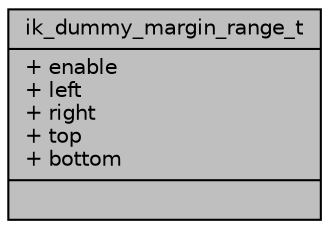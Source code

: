 digraph "ik_dummy_margin_range_t"
{
 // INTERACTIVE_SVG=YES
 // LATEX_PDF_SIZE
  bgcolor="transparent";
  edge [fontname="Helvetica",fontsize="10",labelfontname="Helvetica",labelfontsize="10"];
  node [fontname="Helvetica",fontsize="10",shape=record];
  Node1 [label="{ik_dummy_margin_range_t\n|+ enable\l+ left\l+ right\l+ top\l+ bottom\l|}",height=0.2,width=0.4,color="black", fillcolor="grey75", style="filled", fontcolor="black",tooltip=" "];
}
